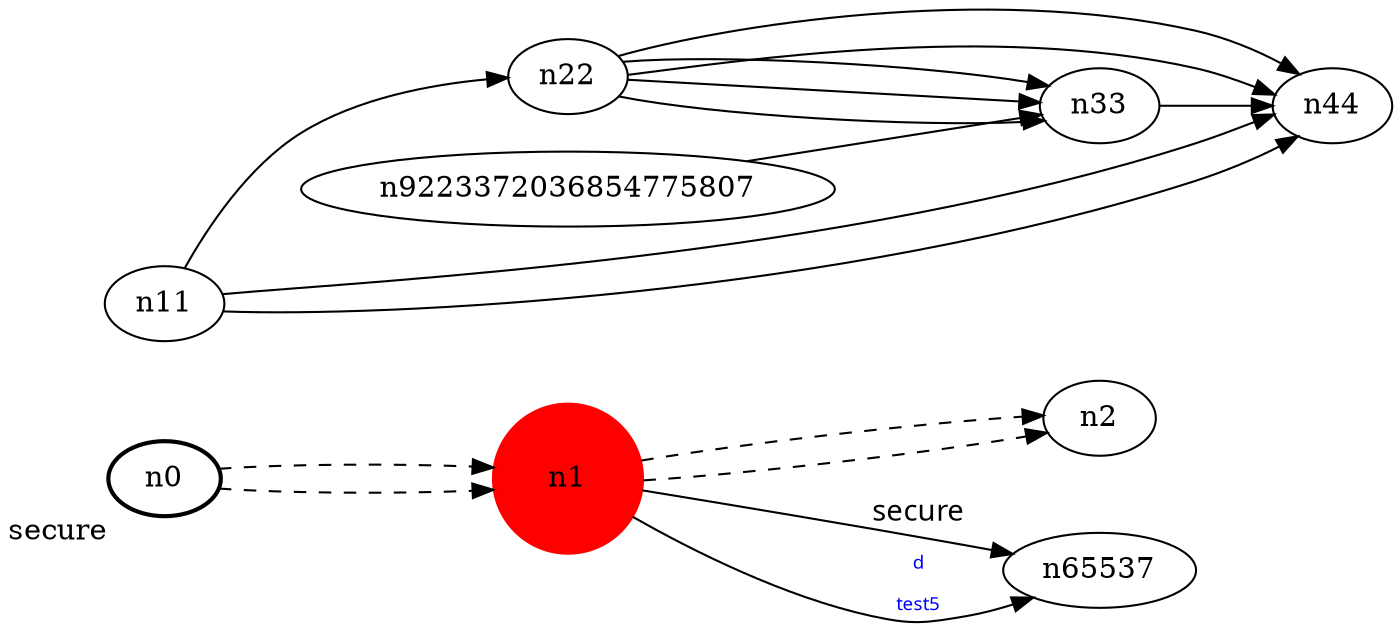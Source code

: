 digraph test5 {
	rankdir=LR;
	fontcolor=blue; /* c0; c1; c0 -- c1 */
	n0 [style=dotted, fillcolor="#123456"]; // c2; c3; c2 -- c3
	n1 [height=1, width=1, color=red, style=filled];
	n0 [style=bold, xlabel="secure"];
	n0 -> n1 -> n2[style=dashed];
	n1 -> n65537 [fontname="comic sans", label="secure"];
	n0 -> n1 -> n2[style=dashed];
	n1 -> n65537 [fontname="comic sans", label="d\n\l\G", fontcolor=blue, fontsize=9];
	n11 -> n22;
	n9223372036854775807 -> n33;
	n11 -> n44;
	n22 -> n33;
	n11 -> n44;
	n22 -> n33;
	n22 -> n44;
	n22 -> n33;
	n22 -> n44;
	n33 -> n44;
}

